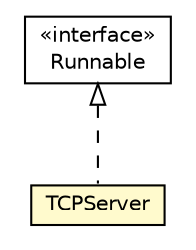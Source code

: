 #!/usr/local/bin/dot
#
# Class diagram 
# Generated by UMLGraph version R5_6-24-gf6e263 (http://www.umlgraph.org/)
#

digraph G {
	edge [fontname="Helvetica",fontsize=10,labelfontname="Helvetica",labelfontsize=10];
	node [fontname="Helvetica",fontsize=10,shape=plaintext];
	nodesep=0.25;
	ranksep=0.5;
	// org.universAAL.ui.handler.kinect.adapter.communication.receiver.TCPServer
	c7985967 [label=<<table title="org.universAAL.ui.handler.kinect.adapter.communication.receiver.TCPServer" border="0" cellborder="1" cellspacing="0" cellpadding="2" port="p" bgcolor="lemonChiffon" href="./TCPServer.html">
		<tr><td><table border="0" cellspacing="0" cellpadding="1">
<tr><td align="center" balign="center"> TCPServer </td></tr>
		</table></td></tr>
		</table>>, URL="./TCPServer.html", fontname="Helvetica", fontcolor="black", fontsize=10.0];
	//org.universAAL.ui.handler.kinect.adapter.communication.receiver.TCPServer implements java.lang.Runnable
	c7986431:p -> c7985967:p [dir=back,arrowtail=empty,style=dashed];
	// java.lang.Runnable
	c7986431 [label=<<table title="java.lang.Runnable" border="0" cellborder="1" cellspacing="0" cellpadding="2" port="p" href="http://java.sun.com/j2se/1.4.2/docs/api/java/lang/Runnable.html">
		<tr><td><table border="0" cellspacing="0" cellpadding="1">
<tr><td align="center" balign="center"> &#171;interface&#187; </td></tr>
<tr><td align="center" balign="center"> Runnable </td></tr>
		</table></td></tr>
		</table>>, URL="http://java.sun.com/j2se/1.4.2/docs/api/java/lang/Runnable.html", fontname="Helvetica", fontcolor="black", fontsize=10.0];
}

